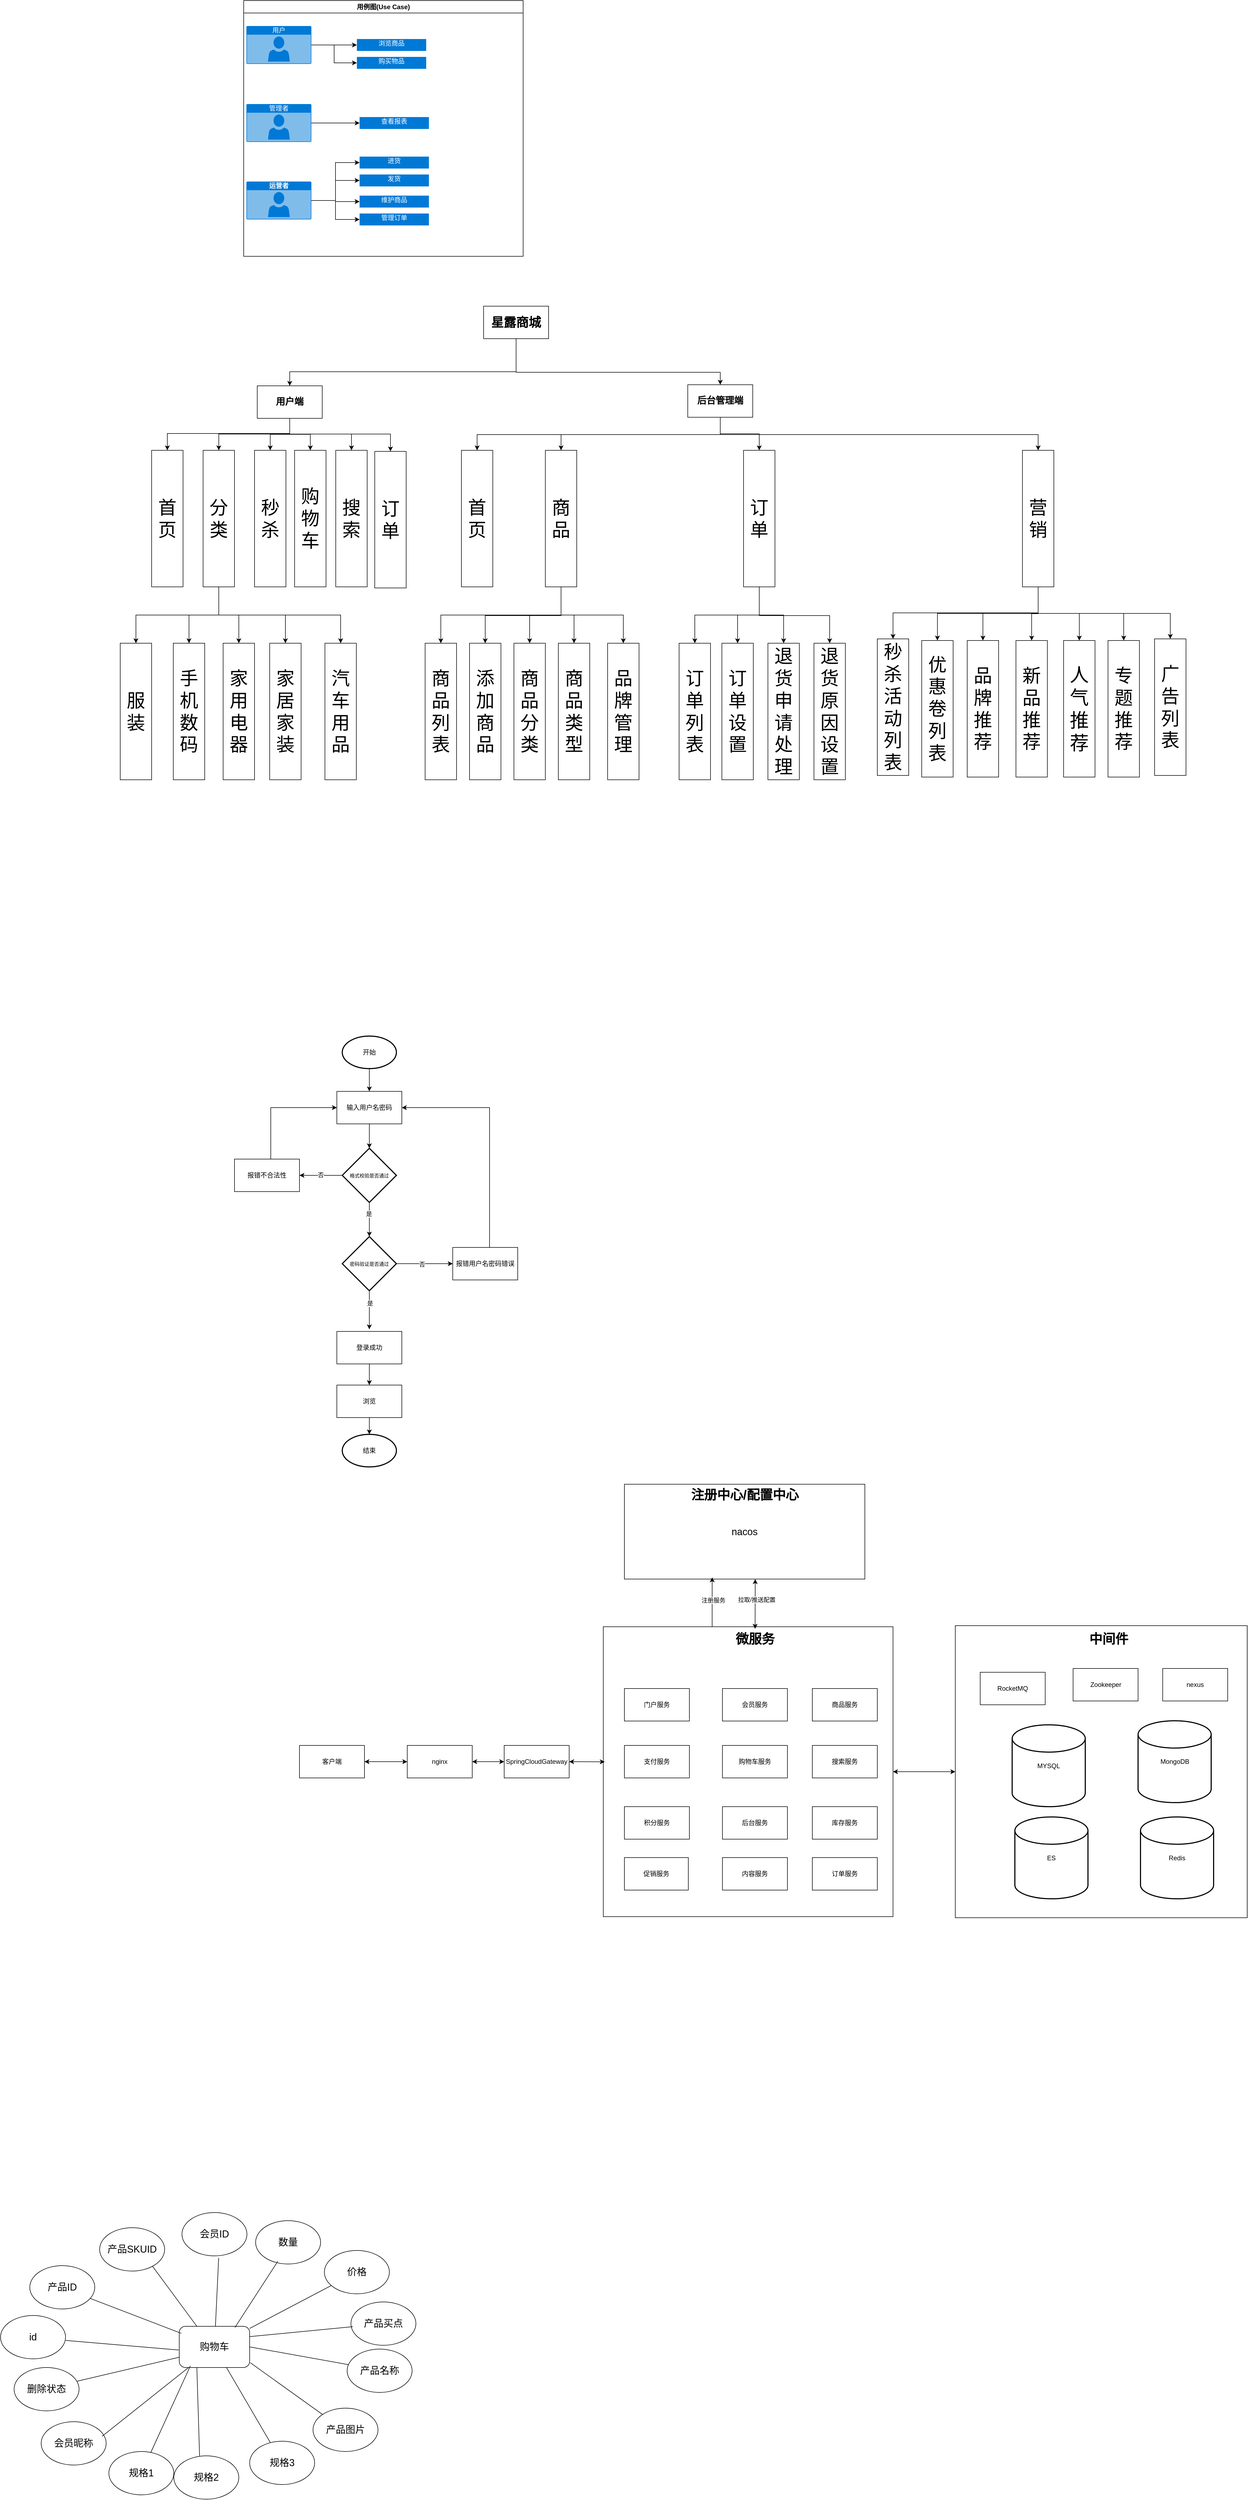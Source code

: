 <mxfile version="26.1.1">
  <diagram name="第 1 页" id="zI-GEJcVa0QLz6d-LR4Y">
    <mxGraphModel dx="1558" dy="939" grid="0" gridSize="10" guides="1" tooltips="1" connect="1" arrows="1" fold="1" page="0" pageScale="1" pageWidth="827" pageHeight="1169" math="0" shadow="0">
      <root>
        <mxCell id="0" />
        <mxCell id="1" parent="0" />
        <mxCell id="sWnjlbS8qjmlmMA9JyFx-139" value="" style="whiteSpace=wrap;html=1;aspect=fixed;" vertex="1" parent="1">
          <mxGeometry x="1976" y="3242" width="539" height="539" as="geometry" />
        </mxCell>
        <mxCell id="sWnjlbS8qjmlmMA9JyFx-122" value="&lt;div style=&quot;line-height: 100%;&quot;&gt;&lt;br&gt;&lt;/div&gt;" style="whiteSpace=wrap;html=1;aspect=fixed;align=left;" vertex="1" parent="1">
          <mxGeometry x="1326" y="3244" width="535" height="535" as="geometry" />
        </mxCell>
        <mxCell id="y7e35RRzxYH9MTJGS3jM-2" value="用例图(Use Case)" style="swimlane;whiteSpace=wrap;html=1;" parent="1" vertex="1">
          <mxGeometry x="662" y="243" width="516" height="472" as="geometry" />
        </mxCell>
        <mxCell id="y7e35RRzxYH9MTJGS3jM-10" value="" style="edgeStyle=orthogonalEdgeStyle;rounded=0;orthogonalLoop=1;jettySize=auto;html=1;" parent="y7e35RRzxYH9MTJGS3jM-2" source="y7e35RRzxYH9MTJGS3jM-6" target="y7e35RRzxYH9MTJGS3jM-9" edge="1">
          <mxGeometry relative="1" as="geometry" />
        </mxCell>
        <mxCell id="y7e35RRzxYH9MTJGS3jM-14" style="edgeStyle=orthogonalEdgeStyle;rounded=0;orthogonalLoop=1;jettySize=auto;html=1;entryX=0;entryY=0.5;entryDx=0;entryDy=0;" parent="y7e35RRzxYH9MTJGS3jM-2" source="y7e35RRzxYH9MTJGS3jM-6" target="y7e35RRzxYH9MTJGS3jM-13" edge="1">
          <mxGeometry relative="1" as="geometry" />
        </mxCell>
        <mxCell id="y7e35RRzxYH9MTJGS3jM-6" value="用户" style="html=1;whiteSpace=wrap;strokeColor=none;fillColor=#0079D6;labelPosition=center;verticalLabelPosition=middle;verticalAlign=top;align=center;fontSize=12;outlineConnect=0;spacingTop=-6;fontColor=#FFFFFF;sketch=0;shape=mxgraph.sitemap.user;" parent="y7e35RRzxYH9MTJGS3jM-2" vertex="1">
          <mxGeometry x="5" y="47" width="120" height="70" as="geometry" />
        </mxCell>
        <mxCell id="y7e35RRzxYH9MTJGS3jM-16" style="edgeStyle=orthogonalEdgeStyle;rounded=0;orthogonalLoop=1;jettySize=auto;html=1;entryX=0;entryY=0.5;entryDx=0;entryDy=0;" parent="y7e35RRzxYH9MTJGS3jM-2" source="y7e35RRzxYH9MTJGS3jM-7" target="y7e35RRzxYH9MTJGS3jM-15" edge="1">
          <mxGeometry relative="1" as="geometry" />
        </mxCell>
        <mxCell id="y7e35RRzxYH9MTJGS3jM-7" value="管理者" style="html=1;whiteSpace=wrap;strokeColor=none;fillColor=#0079D6;labelPosition=center;verticalLabelPosition=middle;verticalAlign=top;align=center;fontSize=12;outlineConnect=0;spacingTop=-6;fontColor=#FFFFFF;sketch=0;shape=mxgraph.sitemap.user;" parent="y7e35RRzxYH9MTJGS3jM-2" vertex="1">
          <mxGeometry x="5" y="191" width="120" height="70" as="geometry" />
        </mxCell>
        <mxCell id="y7e35RRzxYH9MTJGS3jM-21" style="edgeStyle=orthogonalEdgeStyle;rounded=0;orthogonalLoop=1;jettySize=auto;html=1;entryX=0;entryY=0.5;entryDx=0;entryDy=0;" parent="y7e35RRzxYH9MTJGS3jM-2" source="y7e35RRzxYH9MTJGS3jM-8" target="y7e35RRzxYH9MTJGS3jM-17" edge="1">
          <mxGeometry relative="1" as="geometry" />
        </mxCell>
        <mxCell id="y7e35RRzxYH9MTJGS3jM-22" style="edgeStyle=orthogonalEdgeStyle;rounded=0;orthogonalLoop=1;jettySize=auto;html=1;" parent="y7e35RRzxYH9MTJGS3jM-2" source="y7e35RRzxYH9MTJGS3jM-8" target="y7e35RRzxYH9MTJGS3jM-18" edge="1">
          <mxGeometry relative="1" as="geometry" />
        </mxCell>
        <mxCell id="y7e35RRzxYH9MTJGS3jM-23" style="edgeStyle=orthogonalEdgeStyle;rounded=0;orthogonalLoop=1;jettySize=auto;html=1;entryX=0;entryY=0.5;entryDx=0;entryDy=0;" parent="y7e35RRzxYH9MTJGS3jM-2" source="y7e35RRzxYH9MTJGS3jM-8" target="y7e35RRzxYH9MTJGS3jM-19" edge="1">
          <mxGeometry relative="1" as="geometry" />
        </mxCell>
        <mxCell id="y7e35RRzxYH9MTJGS3jM-24" style="edgeStyle=orthogonalEdgeStyle;rounded=0;orthogonalLoop=1;jettySize=auto;html=1;entryX=0;entryY=0.5;entryDx=0;entryDy=0;" parent="y7e35RRzxYH9MTJGS3jM-2" source="y7e35RRzxYH9MTJGS3jM-8" target="y7e35RRzxYH9MTJGS3jM-20" edge="1">
          <mxGeometry relative="1" as="geometry" />
        </mxCell>
        <mxCell id="y7e35RRzxYH9MTJGS3jM-8" value="运营者" style="html=1;whiteSpace=wrap;strokeColor=none;fillColor=#0079D6;labelPosition=center;verticalLabelPosition=middle;verticalAlign=top;align=center;fontSize=12;outlineConnect=0;spacingTop=-6;fontColor=#FFFFFF;sketch=0;shape=mxgraph.sitemap.user;fontStyle=1" parent="y7e35RRzxYH9MTJGS3jM-2" vertex="1">
          <mxGeometry x="5" y="334" width="120" height="70" as="geometry" />
        </mxCell>
        <mxCell id="y7e35RRzxYH9MTJGS3jM-9" value="浏览商品" style="whiteSpace=wrap;html=1;verticalAlign=top;fillColor=#0079D6;strokeColor=none;fontColor=#FFFFFF;spacingTop=-6;sketch=0;" parent="y7e35RRzxYH9MTJGS3jM-2" vertex="1">
          <mxGeometry x="209" y="71" width="128" height="22" as="geometry" />
        </mxCell>
        <mxCell id="y7e35RRzxYH9MTJGS3jM-13" value="购买物品" style="whiteSpace=wrap;html=1;verticalAlign=top;fillColor=#0079D6;strokeColor=none;fontColor=#FFFFFF;spacingTop=-6;sketch=0;" parent="y7e35RRzxYH9MTJGS3jM-2" vertex="1">
          <mxGeometry x="209" y="104" width="128" height="22" as="geometry" />
        </mxCell>
        <mxCell id="y7e35RRzxYH9MTJGS3jM-15" value="查看报表" style="whiteSpace=wrap;html=1;verticalAlign=top;fillColor=#0079D6;strokeColor=none;fontColor=#FFFFFF;spacingTop=-6;sketch=0;" parent="y7e35RRzxYH9MTJGS3jM-2" vertex="1">
          <mxGeometry x="214" y="215" width="128" height="22" as="geometry" />
        </mxCell>
        <mxCell id="y7e35RRzxYH9MTJGS3jM-17" value="进货" style="whiteSpace=wrap;html=1;verticalAlign=top;fillColor=#0079D6;strokeColor=none;fontColor=#FFFFFF;spacingTop=-6;sketch=0;" parent="y7e35RRzxYH9MTJGS3jM-2" vertex="1">
          <mxGeometry x="214" y="288" width="128" height="22" as="geometry" />
        </mxCell>
        <mxCell id="y7e35RRzxYH9MTJGS3jM-18" value="发货" style="whiteSpace=wrap;html=1;verticalAlign=top;fillColor=#0079D6;strokeColor=none;fontColor=#FFFFFF;spacingTop=-6;sketch=0;" parent="y7e35RRzxYH9MTJGS3jM-2" vertex="1">
          <mxGeometry x="214" y="321" width="128" height="22" as="geometry" />
        </mxCell>
        <mxCell id="y7e35RRzxYH9MTJGS3jM-19" value="维护商品" style="whiteSpace=wrap;html=1;verticalAlign=top;fillColor=#0079D6;strokeColor=none;fontColor=#FFFFFF;spacingTop=-6;sketch=0;" parent="y7e35RRzxYH9MTJGS3jM-2" vertex="1">
          <mxGeometry x="214" y="360" width="128" height="22" as="geometry" />
        </mxCell>
        <mxCell id="y7e35RRzxYH9MTJGS3jM-20" value="管理订单" style="whiteSpace=wrap;html=1;verticalAlign=top;fillColor=#0079D6;strokeColor=none;fontColor=#FFFFFF;spacingTop=-6;sketch=0;" parent="y7e35RRzxYH9MTJGS3jM-2" vertex="1">
          <mxGeometry x="214" y="393" width="128" height="22" as="geometry" />
        </mxCell>
        <mxCell id="sWnjlbS8qjmlmMA9JyFx-113" style="edgeStyle=orthogonalEdgeStyle;rounded=0;orthogonalLoop=1;jettySize=auto;html=1;" edge="1" parent="1" source="sWnjlbS8qjmlmMA9JyFx-1" target="sWnjlbS8qjmlmMA9JyFx-2">
          <mxGeometry relative="1" as="geometry">
            <Array as="points">
              <mxPoint x="1165" y="928" />
              <mxPoint x="747" y="928" />
            </Array>
          </mxGeometry>
        </mxCell>
        <mxCell id="sWnjlbS8qjmlmMA9JyFx-114" style="edgeStyle=orthogonalEdgeStyle;rounded=0;orthogonalLoop=1;jettySize=auto;html=1;" edge="1" parent="1" source="sWnjlbS8qjmlmMA9JyFx-1" target="sWnjlbS8qjmlmMA9JyFx-3">
          <mxGeometry relative="1" as="geometry">
            <Array as="points">
              <mxPoint x="1165" y="929" />
              <mxPoint x="1542" y="929" />
            </Array>
          </mxGeometry>
        </mxCell>
        <mxCell id="sWnjlbS8qjmlmMA9JyFx-1" value="&lt;font style=&quot;font-size: 23px;&quot;&gt;&lt;b&gt;星露商城&lt;/b&gt;&lt;/font&gt;" style="rounded=0;whiteSpace=wrap;html=1;" vertex="1" parent="1">
          <mxGeometry x="1105" y="807" width="120" height="60" as="geometry" />
        </mxCell>
        <mxCell id="sWnjlbS8qjmlmMA9JyFx-73" style="edgeStyle=orthogonalEdgeStyle;rounded=0;orthogonalLoop=1;jettySize=auto;html=1;" edge="1" parent="1" source="sWnjlbS8qjmlmMA9JyFx-3" target="sWnjlbS8qjmlmMA9JyFx-32">
          <mxGeometry relative="1" as="geometry">
            <Array as="points">
              <mxPoint x="1542" y="1044" />
              <mxPoint x="1248" y="1044" />
            </Array>
          </mxGeometry>
        </mxCell>
        <mxCell id="sWnjlbS8qjmlmMA9JyFx-74" style="edgeStyle=orthogonalEdgeStyle;rounded=0;orthogonalLoop=1;jettySize=auto;html=1;" edge="1" parent="1" source="sWnjlbS8qjmlmMA9JyFx-3" target="sWnjlbS8qjmlmMA9JyFx-33">
          <mxGeometry relative="1" as="geometry" />
        </mxCell>
        <mxCell id="sWnjlbS8qjmlmMA9JyFx-75" style="edgeStyle=orthogonalEdgeStyle;rounded=0;orthogonalLoop=1;jettySize=auto;html=1;entryX=0.5;entryY=0;entryDx=0;entryDy=0;" edge="1" parent="1" source="sWnjlbS8qjmlmMA9JyFx-3" target="sWnjlbS8qjmlmMA9JyFx-34">
          <mxGeometry relative="1" as="geometry">
            <Array as="points">
              <mxPoint x="1542" y="1044" />
              <mxPoint x="2129" y="1044" />
            </Array>
          </mxGeometry>
        </mxCell>
        <mxCell id="sWnjlbS8qjmlmMA9JyFx-76" style="edgeStyle=orthogonalEdgeStyle;rounded=0;orthogonalLoop=1;jettySize=auto;html=1;" edge="1" parent="1" source="sWnjlbS8qjmlmMA9JyFx-3" target="sWnjlbS8qjmlmMA9JyFx-31">
          <mxGeometry relative="1" as="geometry">
            <Array as="points">
              <mxPoint x="1542" y="1044" />
              <mxPoint x="1093" y="1044" />
            </Array>
          </mxGeometry>
        </mxCell>
        <mxCell id="sWnjlbS8qjmlmMA9JyFx-3" value="&lt;font style=&quot;font-size: 17px;&quot;&gt;&lt;b&gt;后台管理端&lt;/b&gt;&lt;/font&gt;" style="rounded=0;whiteSpace=wrap;html=1;fontSize=14;" vertex="1" parent="1">
          <mxGeometry x="1482" y="952" width="120" height="60" as="geometry" />
        </mxCell>
        <mxCell id="sWnjlbS8qjmlmMA9JyFx-31" value="&lt;font style=&quot;font-size: 34px;&quot;&gt;首页&lt;/font&gt;" style="rounded=0;whiteSpace=wrap;html=1;" vertex="1" parent="1">
          <mxGeometry x="1064" y="1073" width="58" height="252" as="geometry" />
        </mxCell>
        <mxCell id="sWnjlbS8qjmlmMA9JyFx-68" style="edgeStyle=orthogonalEdgeStyle;rounded=0;orthogonalLoop=1;jettySize=auto;html=1;entryX=0.5;entryY=0;entryDx=0;entryDy=0;" edge="1" parent="1" source="sWnjlbS8qjmlmMA9JyFx-32" target="sWnjlbS8qjmlmMA9JyFx-36">
          <mxGeometry relative="1" as="geometry">
            <Array as="points">
              <mxPoint x="1248" y="1377" />
              <mxPoint x="1026" y="1377" />
            </Array>
          </mxGeometry>
        </mxCell>
        <mxCell id="sWnjlbS8qjmlmMA9JyFx-69" style="edgeStyle=orthogonalEdgeStyle;rounded=0;orthogonalLoop=1;jettySize=auto;html=1;" edge="1" parent="1" source="sWnjlbS8qjmlmMA9JyFx-32" target="sWnjlbS8qjmlmMA9JyFx-38">
          <mxGeometry relative="1" as="geometry" />
        </mxCell>
        <mxCell id="sWnjlbS8qjmlmMA9JyFx-70" style="edgeStyle=orthogonalEdgeStyle;rounded=0;orthogonalLoop=1;jettySize=auto;html=1;" edge="1" parent="1" source="sWnjlbS8qjmlmMA9JyFx-32" target="sWnjlbS8qjmlmMA9JyFx-37">
          <mxGeometry relative="1" as="geometry" />
        </mxCell>
        <mxCell id="sWnjlbS8qjmlmMA9JyFx-71" style="edgeStyle=orthogonalEdgeStyle;rounded=0;orthogonalLoop=1;jettySize=auto;html=1;entryX=0.5;entryY=0;entryDx=0;entryDy=0;" edge="1" parent="1" source="sWnjlbS8qjmlmMA9JyFx-32" target="sWnjlbS8qjmlmMA9JyFx-39">
          <mxGeometry relative="1" as="geometry">
            <Array as="points">
              <mxPoint x="1248" y="1377" />
              <mxPoint x="1363" y="1377" />
            </Array>
          </mxGeometry>
        </mxCell>
        <mxCell id="sWnjlbS8qjmlmMA9JyFx-72" style="edgeStyle=orthogonalEdgeStyle;rounded=0;orthogonalLoop=1;jettySize=auto;html=1;" edge="1" parent="1" source="sWnjlbS8qjmlmMA9JyFx-32" target="sWnjlbS8qjmlmMA9JyFx-35">
          <mxGeometry relative="1" as="geometry">
            <Array as="points">
              <mxPoint x="1248" y="1378" />
              <mxPoint x="1108" y="1378" />
            </Array>
          </mxGeometry>
        </mxCell>
        <mxCell id="sWnjlbS8qjmlmMA9JyFx-32" value="&lt;font style=&quot;font-size: 34px;&quot;&gt;商品&lt;/font&gt;" style="rounded=0;whiteSpace=wrap;html=1;" vertex="1" parent="1">
          <mxGeometry x="1219" y="1073" width="58" height="252" as="geometry" />
        </mxCell>
        <mxCell id="sWnjlbS8qjmlmMA9JyFx-64" style="edgeStyle=orthogonalEdgeStyle;rounded=0;orthogonalLoop=1;jettySize=auto;html=1;entryX=0.5;entryY=0;entryDx=0;entryDy=0;" edge="1" parent="1" source="sWnjlbS8qjmlmMA9JyFx-33" target="sWnjlbS8qjmlmMA9JyFx-42">
          <mxGeometry relative="1" as="geometry" />
        </mxCell>
        <mxCell id="sWnjlbS8qjmlmMA9JyFx-65" style="edgeStyle=orthogonalEdgeStyle;rounded=0;orthogonalLoop=1;jettySize=auto;html=1;entryX=0.5;entryY=0;entryDx=0;entryDy=0;" edge="1" parent="1" source="sWnjlbS8qjmlmMA9JyFx-33" target="sWnjlbS8qjmlmMA9JyFx-43">
          <mxGeometry relative="1" as="geometry" />
        </mxCell>
        <mxCell id="sWnjlbS8qjmlmMA9JyFx-66" style="edgeStyle=orthogonalEdgeStyle;rounded=0;orthogonalLoop=1;jettySize=auto;html=1;" edge="1" parent="1" source="sWnjlbS8qjmlmMA9JyFx-33" target="sWnjlbS8qjmlmMA9JyFx-41">
          <mxGeometry relative="1" as="geometry">
            <Array as="points">
              <mxPoint x="1614" y="1377" />
              <mxPoint x="1495" y="1377" />
            </Array>
          </mxGeometry>
        </mxCell>
        <mxCell id="sWnjlbS8qjmlmMA9JyFx-67" style="edgeStyle=orthogonalEdgeStyle;rounded=0;orthogonalLoop=1;jettySize=auto;html=1;" edge="1" parent="1" source="sWnjlbS8qjmlmMA9JyFx-33" target="sWnjlbS8qjmlmMA9JyFx-40">
          <mxGeometry relative="1" as="geometry">
            <Array as="points">
              <mxPoint x="1614" y="1378" />
              <mxPoint x="1744" y="1378" />
            </Array>
          </mxGeometry>
        </mxCell>
        <mxCell id="sWnjlbS8qjmlmMA9JyFx-33" value="&lt;font style=&quot;font-size: 34px;&quot;&gt;订单&lt;/font&gt;" style="rounded=0;whiteSpace=wrap;html=1;" vertex="1" parent="1">
          <mxGeometry x="1585" y="1073" width="58" height="252" as="geometry" />
        </mxCell>
        <mxCell id="sWnjlbS8qjmlmMA9JyFx-57" style="edgeStyle=orthogonalEdgeStyle;rounded=0;orthogonalLoop=1;jettySize=auto;html=1;" edge="1" parent="1" source="sWnjlbS8qjmlmMA9JyFx-34" target="sWnjlbS8qjmlmMA9JyFx-44">
          <mxGeometry relative="1" as="geometry">
            <Array as="points">
              <mxPoint x="2129" y="1373" />
              <mxPoint x="1861" y="1373" />
            </Array>
          </mxGeometry>
        </mxCell>
        <mxCell id="sWnjlbS8qjmlmMA9JyFx-58" style="edgeStyle=orthogonalEdgeStyle;rounded=0;orthogonalLoop=1;jettySize=auto;html=1;entryX=0.5;entryY=0;entryDx=0;entryDy=0;" edge="1" parent="1" source="sWnjlbS8qjmlmMA9JyFx-34" target="sWnjlbS8qjmlmMA9JyFx-45">
          <mxGeometry relative="1" as="geometry">
            <Array as="points">
              <mxPoint x="2129" y="1374" />
              <mxPoint x="1943" y="1374" />
            </Array>
          </mxGeometry>
        </mxCell>
        <mxCell id="sWnjlbS8qjmlmMA9JyFx-59" style="edgeStyle=orthogonalEdgeStyle;rounded=0;orthogonalLoop=1;jettySize=auto;html=1;" edge="1" parent="1" source="sWnjlbS8qjmlmMA9JyFx-34" target="sWnjlbS8qjmlmMA9JyFx-46">
          <mxGeometry relative="1" as="geometry">
            <Array as="points">
              <mxPoint x="2129" y="1374" />
              <mxPoint x="2027" y="1374" />
            </Array>
          </mxGeometry>
        </mxCell>
        <mxCell id="sWnjlbS8qjmlmMA9JyFx-60" style="edgeStyle=orthogonalEdgeStyle;rounded=0;orthogonalLoop=1;jettySize=auto;html=1;" edge="1" parent="1" source="sWnjlbS8qjmlmMA9JyFx-34" target="sWnjlbS8qjmlmMA9JyFx-47">
          <mxGeometry relative="1" as="geometry" />
        </mxCell>
        <mxCell id="sWnjlbS8qjmlmMA9JyFx-61" style="edgeStyle=orthogonalEdgeStyle;rounded=0;orthogonalLoop=1;jettySize=auto;html=1;" edge="1" parent="1" source="sWnjlbS8qjmlmMA9JyFx-34" target="sWnjlbS8qjmlmMA9JyFx-48">
          <mxGeometry relative="1" as="geometry">
            <Array as="points">
              <mxPoint x="2129" y="1374" />
              <mxPoint x="2205" y="1374" />
            </Array>
          </mxGeometry>
        </mxCell>
        <mxCell id="sWnjlbS8qjmlmMA9JyFx-62" style="edgeStyle=orthogonalEdgeStyle;rounded=0;orthogonalLoop=1;jettySize=auto;html=1;" edge="1" parent="1" source="sWnjlbS8qjmlmMA9JyFx-34" target="sWnjlbS8qjmlmMA9JyFx-49">
          <mxGeometry relative="1" as="geometry">
            <Array as="points">
              <mxPoint x="2129" y="1374" />
              <mxPoint x="2287" y="1374" />
            </Array>
          </mxGeometry>
        </mxCell>
        <mxCell id="sWnjlbS8qjmlmMA9JyFx-63" style="edgeStyle=orthogonalEdgeStyle;rounded=0;orthogonalLoop=1;jettySize=auto;html=1;" edge="1" parent="1" source="sWnjlbS8qjmlmMA9JyFx-34" target="sWnjlbS8qjmlmMA9JyFx-50">
          <mxGeometry relative="1" as="geometry">
            <Array as="points">
              <mxPoint x="2129" y="1374" />
              <mxPoint x="2373" y="1374" />
            </Array>
          </mxGeometry>
        </mxCell>
        <mxCell id="sWnjlbS8qjmlmMA9JyFx-34" value="&lt;font style=&quot;font-size: 34px;&quot;&gt;营销&lt;/font&gt;" style="rounded=0;whiteSpace=wrap;html=1;fontSize=13;" vertex="1" parent="1">
          <mxGeometry x="2100" y="1073" width="58" height="252" as="geometry" />
        </mxCell>
        <mxCell id="sWnjlbS8qjmlmMA9JyFx-51" value="" style="group" vertex="1" connectable="0" parent="1">
          <mxGeometry x="434" y="954" width="528" height="727" as="geometry" />
        </mxCell>
        <mxCell id="sWnjlbS8qjmlmMA9JyFx-23" style="edgeStyle=orthogonalEdgeStyle;rounded=0;orthogonalLoop=1;jettySize=auto;html=1;" edge="1" parent="sWnjlbS8qjmlmMA9JyFx-51" source="sWnjlbS8qjmlmMA9JyFx-2" target="sWnjlbS8qjmlmMA9JyFx-5">
          <mxGeometry relative="1" as="geometry">
            <Array as="points">
              <mxPoint x="313" y="88" />
              <mxPoint x="87" y="88" />
            </Array>
          </mxGeometry>
        </mxCell>
        <mxCell id="sWnjlbS8qjmlmMA9JyFx-24" style="edgeStyle=orthogonalEdgeStyle;rounded=0;orthogonalLoop=1;jettySize=auto;html=1;entryX=0.5;entryY=0;entryDx=0;entryDy=0;" edge="1" parent="sWnjlbS8qjmlmMA9JyFx-51" source="sWnjlbS8qjmlmMA9JyFx-2" target="sWnjlbS8qjmlmMA9JyFx-14">
          <mxGeometry relative="1" as="geometry" />
        </mxCell>
        <mxCell id="sWnjlbS8qjmlmMA9JyFx-25" style="edgeStyle=orthogonalEdgeStyle;rounded=0;orthogonalLoop=1;jettySize=auto;html=1;" edge="1" parent="sWnjlbS8qjmlmMA9JyFx-51" source="sWnjlbS8qjmlmMA9JyFx-2" target="sWnjlbS8qjmlmMA9JyFx-7">
          <mxGeometry relative="1" as="geometry" />
        </mxCell>
        <mxCell id="sWnjlbS8qjmlmMA9JyFx-26" style="edgeStyle=orthogonalEdgeStyle;rounded=0;orthogonalLoop=1;jettySize=auto;html=1;" edge="1" parent="sWnjlbS8qjmlmMA9JyFx-51" source="sWnjlbS8qjmlmMA9JyFx-2" target="sWnjlbS8qjmlmMA9JyFx-8">
          <mxGeometry relative="1" as="geometry">
            <Array as="points">
              <mxPoint x="313" y="89" />
              <mxPoint x="427" y="89" />
            </Array>
          </mxGeometry>
        </mxCell>
        <mxCell id="sWnjlbS8qjmlmMA9JyFx-27" style="edgeStyle=orthogonalEdgeStyle;rounded=0;orthogonalLoop=1;jettySize=auto;html=1;" edge="1" parent="sWnjlbS8qjmlmMA9JyFx-51" source="sWnjlbS8qjmlmMA9JyFx-2" target="sWnjlbS8qjmlmMA9JyFx-6">
          <mxGeometry relative="1" as="geometry">
            <Array as="points">
              <mxPoint x="313" y="89" />
              <mxPoint x="182" y="89" />
            </Array>
          </mxGeometry>
        </mxCell>
        <mxCell id="sWnjlbS8qjmlmMA9JyFx-28" style="edgeStyle=orthogonalEdgeStyle;rounded=0;orthogonalLoop=1;jettySize=auto;html=1;entryX=0.5;entryY=0;entryDx=0;entryDy=0;" edge="1" parent="sWnjlbS8qjmlmMA9JyFx-51" source="sWnjlbS8qjmlmMA9JyFx-2" target="sWnjlbS8qjmlmMA9JyFx-9">
          <mxGeometry relative="1" as="geometry">
            <Array as="points">
              <mxPoint x="313" y="89" />
              <mxPoint x="499" y="89" />
            </Array>
          </mxGeometry>
        </mxCell>
        <mxCell id="sWnjlbS8qjmlmMA9JyFx-2" value="&lt;font style=&quot;font-size: 17px;&quot;&gt;&lt;b&gt;用户端&lt;/b&gt;&lt;/font&gt;" style="rounded=0;whiteSpace=wrap;html=1;" vertex="1" parent="sWnjlbS8qjmlmMA9JyFx-51">
          <mxGeometry x="253" width="120" height="60" as="geometry" />
        </mxCell>
        <mxCell id="sWnjlbS8qjmlmMA9JyFx-5" value="&lt;font style=&quot;font-size: 34px;&quot;&gt;首页&lt;/font&gt;" style="rounded=0;whiteSpace=wrap;html=1;" vertex="1" parent="sWnjlbS8qjmlmMA9JyFx-51">
          <mxGeometry x="58" y="119" width="58" height="252" as="geometry" />
        </mxCell>
        <mxCell id="sWnjlbS8qjmlmMA9JyFx-16" value="" style="edgeStyle=orthogonalEdgeStyle;rounded=0;orthogonalLoop=1;jettySize=auto;html=1;" edge="1" parent="sWnjlbS8qjmlmMA9JyFx-51" source="sWnjlbS8qjmlmMA9JyFx-6" target="sWnjlbS8qjmlmMA9JyFx-12">
          <mxGeometry relative="1" as="geometry" />
        </mxCell>
        <mxCell id="sWnjlbS8qjmlmMA9JyFx-17" style="edgeStyle=orthogonalEdgeStyle;rounded=0;orthogonalLoop=1;jettySize=auto;html=1;" edge="1" parent="sWnjlbS8qjmlmMA9JyFx-51" source="sWnjlbS8qjmlmMA9JyFx-6" target="sWnjlbS8qjmlmMA9JyFx-11">
          <mxGeometry relative="1" as="geometry" />
        </mxCell>
        <mxCell id="sWnjlbS8qjmlmMA9JyFx-20" style="edgeStyle=orthogonalEdgeStyle;rounded=0;orthogonalLoop=1;jettySize=auto;html=1;" edge="1" parent="sWnjlbS8qjmlmMA9JyFx-51" source="sWnjlbS8qjmlmMA9JyFx-6" target="sWnjlbS8qjmlmMA9JyFx-13">
          <mxGeometry relative="1" as="geometry">
            <Array as="points">
              <mxPoint x="182" y="423" />
              <mxPoint x="305" y="423" />
            </Array>
          </mxGeometry>
        </mxCell>
        <mxCell id="sWnjlbS8qjmlmMA9JyFx-21" style="edgeStyle=orthogonalEdgeStyle;rounded=0;orthogonalLoop=1;jettySize=auto;html=1;" edge="1" parent="sWnjlbS8qjmlmMA9JyFx-51" source="sWnjlbS8qjmlmMA9JyFx-6" target="sWnjlbS8qjmlmMA9JyFx-15">
          <mxGeometry relative="1" as="geometry">
            <Array as="points">
              <mxPoint x="182" y="423" />
              <mxPoint x="407" y="423" />
            </Array>
          </mxGeometry>
        </mxCell>
        <mxCell id="sWnjlbS8qjmlmMA9JyFx-22" style="edgeStyle=orthogonalEdgeStyle;rounded=0;orthogonalLoop=1;jettySize=auto;html=1;entryX=0.5;entryY=0;entryDx=0;entryDy=0;" edge="1" parent="sWnjlbS8qjmlmMA9JyFx-51" source="sWnjlbS8qjmlmMA9JyFx-6" target="sWnjlbS8qjmlmMA9JyFx-10">
          <mxGeometry relative="1" as="geometry">
            <Array as="points">
              <mxPoint x="182" y="423" />
              <mxPoint x="29" y="423" />
            </Array>
          </mxGeometry>
        </mxCell>
        <mxCell id="sWnjlbS8qjmlmMA9JyFx-6" value="&lt;span style=&quot;font-size: 34px;&quot;&gt;分类&lt;/span&gt;" style="rounded=0;whiteSpace=wrap;html=1;" vertex="1" parent="sWnjlbS8qjmlmMA9JyFx-51">
          <mxGeometry x="153" y="119" width="58" height="252" as="geometry" />
        </mxCell>
        <mxCell id="sWnjlbS8qjmlmMA9JyFx-7" value="&lt;font style=&quot;font-size: 34px;&quot;&gt;购物车&lt;/font&gt;" style="rounded=0;whiteSpace=wrap;html=1;" vertex="1" parent="sWnjlbS8qjmlmMA9JyFx-51">
          <mxGeometry x="322" y="119" width="58" height="252" as="geometry" />
        </mxCell>
        <mxCell id="sWnjlbS8qjmlmMA9JyFx-8" value="&lt;font style=&quot;font-size: 34px;&quot;&gt;搜索&lt;/font&gt;" style="rounded=0;whiteSpace=wrap;html=1;" vertex="1" parent="sWnjlbS8qjmlmMA9JyFx-51">
          <mxGeometry x="398" y="119" width="58" height="252" as="geometry" />
        </mxCell>
        <mxCell id="sWnjlbS8qjmlmMA9JyFx-9" value="&lt;font style=&quot;font-size: 34px;&quot;&gt;订单&lt;/font&gt;" style="rounded=0;whiteSpace=wrap;html=1;" vertex="1" parent="sWnjlbS8qjmlmMA9JyFx-51">
          <mxGeometry x="470" y="121" width="58" height="252" as="geometry" />
        </mxCell>
        <mxCell id="sWnjlbS8qjmlmMA9JyFx-10" value="&lt;font style=&quot;font-size: 34px;&quot;&gt;服装&lt;/font&gt;" style="rounded=0;whiteSpace=wrap;html=1;" vertex="1" parent="sWnjlbS8qjmlmMA9JyFx-51">
          <mxGeometry y="475" width="58" height="252" as="geometry" />
        </mxCell>
        <mxCell id="sWnjlbS8qjmlmMA9JyFx-11" value="&lt;font style=&quot;font-size: 34px;&quot;&gt;家用电器&lt;/font&gt;" style="rounded=0;whiteSpace=wrap;html=1;" vertex="1" parent="sWnjlbS8qjmlmMA9JyFx-51">
          <mxGeometry x="190" y="475" width="58" height="252" as="geometry" />
        </mxCell>
        <mxCell id="sWnjlbS8qjmlmMA9JyFx-12" value="&lt;font style=&quot;font-size: 34px;&quot;&gt;手机数码&lt;/font&gt;" style="rounded=0;whiteSpace=wrap;html=1;" vertex="1" parent="sWnjlbS8qjmlmMA9JyFx-51">
          <mxGeometry x="98" y="475" width="58" height="252" as="geometry" />
        </mxCell>
        <mxCell id="sWnjlbS8qjmlmMA9JyFx-13" value="&lt;font style=&quot;font-size: 34px;&quot;&gt;家居家装&lt;/font&gt;" style="rounded=0;whiteSpace=wrap;html=1;" vertex="1" parent="sWnjlbS8qjmlmMA9JyFx-51">
          <mxGeometry x="276" y="475" width="58" height="252" as="geometry" />
        </mxCell>
        <mxCell id="sWnjlbS8qjmlmMA9JyFx-14" value="&lt;font style=&quot;font-size: 34px;&quot;&gt;秒杀&lt;/font&gt;" style="rounded=0;whiteSpace=wrap;html=1;" vertex="1" parent="sWnjlbS8qjmlmMA9JyFx-51">
          <mxGeometry x="248" y="119" width="58" height="252" as="geometry" />
        </mxCell>
        <mxCell id="sWnjlbS8qjmlmMA9JyFx-15" value="&lt;font style=&quot;font-size: 34px;&quot;&gt;汽车用品&lt;/font&gt;" style="rounded=0;whiteSpace=wrap;html=1;" vertex="1" parent="sWnjlbS8qjmlmMA9JyFx-51">
          <mxGeometry x="378" y="475" width="58" height="252" as="geometry" />
        </mxCell>
        <mxCell id="sWnjlbS8qjmlmMA9JyFx-54" value="" style="group" vertex="1" connectable="0" parent="1">
          <mxGeometry x="997" y="1429" width="395" height="252" as="geometry" />
        </mxCell>
        <mxCell id="sWnjlbS8qjmlmMA9JyFx-35" value="&lt;font style=&quot;font-size: 34px;&quot;&gt;添加商品&lt;/font&gt;" style="rounded=0;whiteSpace=wrap;html=1;" vertex="1" parent="sWnjlbS8qjmlmMA9JyFx-54">
          <mxGeometry x="82" width="58" height="252" as="geometry" />
        </mxCell>
        <mxCell id="sWnjlbS8qjmlmMA9JyFx-36" value="&lt;font style=&quot;font-size: 34px;&quot;&gt;商品列表&lt;/font&gt;" style="rounded=0;whiteSpace=wrap;html=1;" vertex="1" parent="sWnjlbS8qjmlmMA9JyFx-54">
          <mxGeometry width="58" height="252" as="geometry" />
        </mxCell>
        <mxCell id="sWnjlbS8qjmlmMA9JyFx-37" value="&lt;font style=&quot;font-size: 34px;&quot;&gt;商品分类&lt;/font&gt;" style="rounded=0;whiteSpace=wrap;html=1;" vertex="1" parent="sWnjlbS8qjmlmMA9JyFx-54">
          <mxGeometry x="164" width="58" height="252" as="geometry" />
        </mxCell>
        <mxCell id="sWnjlbS8qjmlmMA9JyFx-38" value="&lt;font style=&quot;font-size: 34px;&quot;&gt;商品类型&lt;/font&gt;" style="rounded=0;whiteSpace=wrap;html=1;" vertex="1" parent="sWnjlbS8qjmlmMA9JyFx-54">
          <mxGeometry x="246" width="58" height="252" as="geometry" />
        </mxCell>
        <mxCell id="sWnjlbS8qjmlmMA9JyFx-39" value="&lt;font style=&quot;font-size: 34px;&quot;&gt;品牌管理&lt;/font&gt;" style="rounded=0;whiteSpace=wrap;html=1;" vertex="1" parent="sWnjlbS8qjmlmMA9JyFx-54">
          <mxGeometry x="337" width="58" height="252" as="geometry" />
        </mxCell>
        <mxCell id="sWnjlbS8qjmlmMA9JyFx-55" value="" style="group" vertex="1" connectable="0" parent="1">
          <mxGeometry x="1461" y="1429" width="312" height="252" as="geometry" />
        </mxCell>
        <mxCell id="sWnjlbS8qjmlmMA9JyFx-40" value="&lt;font style=&quot;font-size: 34px;&quot;&gt;退货原因设置&lt;/font&gt;" style="rounded=0;whiteSpace=wrap;html=1;" vertex="1" parent="sWnjlbS8qjmlmMA9JyFx-55">
          <mxGeometry x="254" width="58" height="252" as="geometry" />
        </mxCell>
        <mxCell id="sWnjlbS8qjmlmMA9JyFx-41" value="&lt;font style=&quot;font-size: 34px;&quot;&gt;订单列表&lt;/font&gt;" style="rounded=0;whiteSpace=wrap;html=1;" vertex="1" parent="sWnjlbS8qjmlmMA9JyFx-55">
          <mxGeometry x="5" width="58" height="252" as="geometry" />
        </mxCell>
        <mxCell id="sWnjlbS8qjmlmMA9JyFx-42" value="&lt;font style=&quot;font-size: 34px;&quot;&gt;订单设置&lt;/font&gt;" style="rounded=0;whiteSpace=wrap;html=1;" vertex="1" parent="sWnjlbS8qjmlmMA9JyFx-55">
          <mxGeometry x="84" width="58" height="252" as="geometry" />
        </mxCell>
        <mxCell id="sWnjlbS8qjmlmMA9JyFx-43" value="&lt;font style=&quot;font-size: 34px;&quot;&gt;退货申请处理&lt;/font&gt;" style="rounded=0;whiteSpace=wrap;html=1;" vertex="1" parent="sWnjlbS8qjmlmMA9JyFx-55">
          <mxGeometry x="169" width="58" height="252" as="geometry" />
        </mxCell>
        <mxCell id="sWnjlbS8qjmlmMA9JyFx-56" value="" style="group;fontSize=27;fontStyle=0" vertex="1" connectable="0" parent="1">
          <mxGeometry x="1832" y="1421" width="570" height="255" as="geometry" />
        </mxCell>
        <mxCell id="sWnjlbS8qjmlmMA9JyFx-44" value="&lt;font style=&quot;font-size: 34px;&quot;&gt;秒杀活动列表&lt;/font&gt;" style="rounded=0;whiteSpace=wrap;html=1;" vertex="1" parent="sWnjlbS8qjmlmMA9JyFx-56">
          <mxGeometry width="58" height="252" as="geometry" />
        </mxCell>
        <mxCell id="sWnjlbS8qjmlmMA9JyFx-45" value="&lt;font style=&quot;font-size: 34px;&quot;&gt;优惠卷列表&lt;/font&gt;" style="rounded=0;whiteSpace=wrap;html=1;" vertex="1" parent="sWnjlbS8qjmlmMA9JyFx-56">
          <mxGeometry x="82" y="3" width="58" height="252" as="geometry" />
        </mxCell>
        <mxCell id="sWnjlbS8qjmlmMA9JyFx-46" value="&lt;font style=&quot;font-size: 34px;&quot;&gt;品牌推荐&lt;/font&gt;" style="rounded=0;whiteSpace=wrap;html=1;" vertex="1" parent="sWnjlbS8qjmlmMA9JyFx-56">
          <mxGeometry x="166" y="3" width="58" height="252" as="geometry" />
        </mxCell>
        <mxCell id="sWnjlbS8qjmlmMA9JyFx-47" value="&lt;font style=&quot;font-size: 34px;&quot;&gt;新品推荐&lt;/font&gt;" style="rounded=0;whiteSpace=wrap;html=1;" vertex="1" parent="sWnjlbS8qjmlmMA9JyFx-56">
          <mxGeometry x="256" y="3" width="58" height="252" as="geometry" />
        </mxCell>
        <mxCell id="sWnjlbS8qjmlmMA9JyFx-48" value="&lt;font style=&quot;font-size: 35px;&quot;&gt;人气推荐&lt;/font&gt;" style="rounded=0;whiteSpace=wrap;html=1;" vertex="1" parent="sWnjlbS8qjmlmMA9JyFx-56">
          <mxGeometry x="344" y="3" width="58" height="252" as="geometry" />
        </mxCell>
        <mxCell id="sWnjlbS8qjmlmMA9JyFx-49" value="&lt;font style=&quot;font-size: 34px;&quot;&gt;专题推荐&lt;/font&gt;" style="rounded=0;whiteSpace=wrap;html=1;" vertex="1" parent="sWnjlbS8qjmlmMA9JyFx-56">
          <mxGeometry x="426" y="3" width="58" height="252" as="geometry" />
        </mxCell>
        <mxCell id="sWnjlbS8qjmlmMA9JyFx-50" value="&lt;font style=&quot;font-size: 34px;&quot;&gt;广告列表&lt;/font&gt;" style="rounded=0;whiteSpace=wrap;html=1;" vertex="1" parent="sWnjlbS8qjmlmMA9JyFx-56">
          <mxGeometry x="512" width="58" height="252" as="geometry" />
        </mxCell>
        <mxCell id="sWnjlbS8qjmlmMA9JyFx-85" style="edgeStyle=orthogonalEdgeStyle;rounded=0;orthogonalLoop=1;jettySize=auto;html=1;" edge="1" parent="1" source="sWnjlbS8qjmlmMA9JyFx-78" target="sWnjlbS8qjmlmMA9JyFx-82">
          <mxGeometry relative="1" as="geometry" />
        </mxCell>
        <mxCell id="sWnjlbS8qjmlmMA9JyFx-78" value="开始" style="strokeWidth=2;html=1;shape=mxgraph.flowchart.start_1;whiteSpace=wrap;" vertex="1" parent="1">
          <mxGeometry x="844" y="2154" width="100" height="60" as="geometry" />
        </mxCell>
        <mxCell id="sWnjlbS8qjmlmMA9JyFx-86" style="edgeStyle=orthogonalEdgeStyle;rounded=0;orthogonalLoop=1;jettySize=auto;html=1;" edge="1" parent="1" source="sWnjlbS8qjmlmMA9JyFx-82" target="sWnjlbS8qjmlmMA9JyFx-83">
          <mxGeometry relative="1" as="geometry" />
        </mxCell>
        <mxCell id="sWnjlbS8qjmlmMA9JyFx-82" value="输入用户名密码" style="rounded=0;whiteSpace=wrap;html=1;" vertex="1" parent="1">
          <mxGeometry x="834" y="2256" width="120" height="60" as="geometry" />
        </mxCell>
        <mxCell id="sWnjlbS8qjmlmMA9JyFx-102" style="edgeStyle=orthogonalEdgeStyle;rounded=0;orthogonalLoop=1;jettySize=auto;html=1;" edge="1" parent="1" source="sWnjlbS8qjmlmMA9JyFx-83" target="sWnjlbS8qjmlmMA9JyFx-99">
          <mxGeometry relative="1" as="geometry" />
        </mxCell>
        <mxCell id="sWnjlbS8qjmlmMA9JyFx-105" value="否" style="edgeLabel;html=1;align=center;verticalAlign=middle;resizable=0;points=[];" vertex="1" connectable="0" parent="sWnjlbS8qjmlmMA9JyFx-102">
          <mxGeometry x="0.013" y="-1" relative="1" as="geometry">
            <mxPoint as="offset" />
          </mxGeometry>
        </mxCell>
        <mxCell id="sWnjlbS8qjmlmMA9JyFx-83" value="&lt;font style=&quot;font-size: 9px;&quot;&gt;格式校验是否通过&lt;/font&gt;" style="strokeWidth=2;html=1;shape=mxgraph.flowchart.decision;whiteSpace=wrap;" vertex="1" parent="1">
          <mxGeometry x="844" y="2361" width="100" height="100" as="geometry" />
        </mxCell>
        <mxCell id="sWnjlbS8qjmlmMA9JyFx-93" style="edgeStyle=orthogonalEdgeStyle;rounded=0;orthogonalLoop=1;jettySize=auto;html=1;" edge="1" parent="1" source="sWnjlbS8qjmlmMA9JyFx-84">
          <mxGeometry relative="1" as="geometry">
            <mxPoint x="894" y="2695.146" as="targetPoint" />
          </mxGeometry>
        </mxCell>
        <mxCell id="sWnjlbS8qjmlmMA9JyFx-108" value="是" style="edgeLabel;html=1;align=center;verticalAlign=middle;resizable=0;points=[];" vertex="1" connectable="0" parent="sWnjlbS8qjmlmMA9JyFx-93">
          <mxGeometry x="-0.378" y="1" relative="1" as="geometry">
            <mxPoint as="offset" />
          </mxGeometry>
        </mxCell>
        <mxCell id="sWnjlbS8qjmlmMA9JyFx-106" style="edgeStyle=orthogonalEdgeStyle;rounded=0;orthogonalLoop=1;jettySize=auto;html=1;entryX=0;entryY=0.5;entryDx=0;entryDy=0;" edge="1" parent="1" source="sWnjlbS8qjmlmMA9JyFx-84" target="sWnjlbS8qjmlmMA9JyFx-98">
          <mxGeometry relative="1" as="geometry" />
        </mxCell>
        <mxCell id="sWnjlbS8qjmlmMA9JyFx-107" value="否" style="edgeLabel;html=1;align=center;verticalAlign=middle;resizable=0;points=[];" vertex="1" connectable="0" parent="sWnjlbS8qjmlmMA9JyFx-106">
          <mxGeometry x="-0.097" y="-1" relative="1" as="geometry">
            <mxPoint as="offset" />
          </mxGeometry>
        </mxCell>
        <mxCell id="sWnjlbS8qjmlmMA9JyFx-84" value="&lt;font style=&quot;font-size: 9px;&quot;&gt;密码验证是否通过&lt;/font&gt;" style="strokeWidth=2;html=1;shape=mxgraph.flowchart.decision;whiteSpace=wrap;" vertex="1" parent="1">
          <mxGeometry x="844" y="2524" width="100" height="100" as="geometry" />
        </mxCell>
        <mxCell id="sWnjlbS8qjmlmMA9JyFx-91" style="edgeStyle=orthogonalEdgeStyle;rounded=0;orthogonalLoop=1;jettySize=auto;html=1;entryX=0.5;entryY=0;entryDx=0;entryDy=0;entryPerimeter=0;" edge="1" parent="1" source="sWnjlbS8qjmlmMA9JyFx-83" target="sWnjlbS8qjmlmMA9JyFx-84">
          <mxGeometry relative="1" as="geometry" />
        </mxCell>
        <mxCell id="sWnjlbS8qjmlmMA9JyFx-92" value="是" style="edgeLabel;html=1;align=center;verticalAlign=middle;resizable=0;points=[];" vertex="1" connectable="0" parent="sWnjlbS8qjmlmMA9JyFx-91">
          <mxGeometry x="-0.334" y="-1" relative="1" as="geometry">
            <mxPoint as="offset" />
          </mxGeometry>
        </mxCell>
        <mxCell id="sWnjlbS8qjmlmMA9JyFx-110" value="" style="edgeStyle=orthogonalEdgeStyle;rounded=0;orthogonalLoop=1;jettySize=auto;html=1;" edge="1" parent="1" source="sWnjlbS8qjmlmMA9JyFx-94" target="sWnjlbS8qjmlmMA9JyFx-109">
          <mxGeometry relative="1" as="geometry" />
        </mxCell>
        <mxCell id="sWnjlbS8qjmlmMA9JyFx-94" value="登录成功" style="rounded=0;whiteSpace=wrap;html=1;" vertex="1" parent="1">
          <mxGeometry x="834" y="2699" width="120" height="60" as="geometry" />
        </mxCell>
        <mxCell id="sWnjlbS8qjmlmMA9JyFx-103" style="edgeStyle=orthogonalEdgeStyle;rounded=0;orthogonalLoop=1;jettySize=auto;html=1;entryX=1;entryY=0.5;entryDx=0;entryDy=0;" edge="1" parent="1" source="sWnjlbS8qjmlmMA9JyFx-98" target="sWnjlbS8qjmlmMA9JyFx-82">
          <mxGeometry relative="1" as="geometry">
            <Array as="points">
              <mxPoint x="1116" y="2286" />
            </Array>
          </mxGeometry>
        </mxCell>
        <mxCell id="sWnjlbS8qjmlmMA9JyFx-98" value="报错用户名密码错误" style="rounded=0;whiteSpace=wrap;html=1;" vertex="1" parent="1">
          <mxGeometry x="1048" y="2544" width="120" height="60" as="geometry" />
        </mxCell>
        <mxCell id="sWnjlbS8qjmlmMA9JyFx-104" style="edgeStyle=orthogonalEdgeStyle;rounded=0;orthogonalLoop=1;jettySize=auto;html=1;entryX=0;entryY=0.5;entryDx=0;entryDy=0;" edge="1" parent="1" source="sWnjlbS8qjmlmMA9JyFx-99" target="sWnjlbS8qjmlmMA9JyFx-82">
          <mxGeometry relative="1" as="geometry">
            <Array as="points">
              <mxPoint x="712" y="2286" />
            </Array>
          </mxGeometry>
        </mxCell>
        <mxCell id="sWnjlbS8qjmlmMA9JyFx-99" value="报错不合法性" style="rounded=0;whiteSpace=wrap;html=1;" vertex="1" parent="1">
          <mxGeometry x="645" y="2381" width="120" height="60" as="geometry" />
        </mxCell>
        <mxCell id="sWnjlbS8qjmlmMA9JyFx-112" value="" style="edgeStyle=orthogonalEdgeStyle;rounded=0;orthogonalLoop=1;jettySize=auto;html=1;" edge="1" parent="1" source="sWnjlbS8qjmlmMA9JyFx-109" target="sWnjlbS8qjmlmMA9JyFx-111">
          <mxGeometry relative="1" as="geometry" />
        </mxCell>
        <mxCell id="sWnjlbS8qjmlmMA9JyFx-109" value="浏览" style="rounded=0;whiteSpace=wrap;html=1;" vertex="1" parent="1">
          <mxGeometry x="834" y="2798" width="120" height="60" as="geometry" />
        </mxCell>
        <mxCell id="sWnjlbS8qjmlmMA9JyFx-111" value="结束" style="strokeWidth=2;html=1;shape=mxgraph.flowchart.start_1;whiteSpace=wrap;" vertex="1" parent="1">
          <mxGeometry x="844" y="2889" width="100" height="60" as="geometry" />
        </mxCell>
        <mxCell id="sWnjlbS8qjmlmMA9JyFx-116" value="客户端" style="rounded=0;whiteSpace=wrap;html=1;" vertex="1" parent="1">
          <mxGeometry x="765" y="3463" width="120" height="60" as="geometry" />
        </mxCell>
        <mxCell id="sWnjlbS8qjmlmMA9JyFx-117" value="nginx" style="rounded=0;whiteSpace=wrap;html=1;" vertex="1" parent="1">
          <mxGeometry x="964" y="3463" width="120" height="60" as="geometry" />
        </mxCell>
        <mxCell id="sWnjlbS8qjmlmMA9JyFx-118" value="门户服务" style="rounded=0;whiteSpace=wrap;html=1;" vertex="1" parent="1">
          <mxGeometry x="1365" y="3358" width="120" height="60" as="geometry" />
        </mxCell>
        <mxCell id="sWnjlbS8qjmlmMA9JyFx-119" value="SpringCloudGateway" style="rounded=0;whiteSpace=wrap;html=1;" vertex="1" parent="1">
          <mxGeometry x="1143" y="3463" width="120" height="60" as="geometry" />
        </mxCell>
        <mxCell id="sWnjlbS8qjmlmMA9JyFx-120" value="支付服务" style="rounded=0;whiteSpace=wrap;html=1;" vertex="1" parent="1">
          <mxGeometry x="1365" y="3463" width="120" height="60" as="geometry" />
        </mxCell>
        <mxCell id="sWnjlbS8qjmlmMA9JyFx-123" value="微服务" style="text;strokeColor=none;fillColor=none;html=1;fontSize=24;fontStyle=1;verticalAlign=middle;align=center;" vertex="1" parent="1">
          <mxGeometry x="1556" y="3247" width="100" height="40" as="geometry" />
        </mxCell>
        <mxCell id="sWnjlbS8qjmlmMA9JyFx-125" value="积分服务" style="rounded=0;whiteSpace=wrap;html=1;" vertex="1" parent="1">
          <mxGeometry x="1365" y="3576" width="120" height="60" as="geometry" />
        </mxCell>
        <mxCell id="sWnjlbS8qjmlmMA9JyFx-126" value="会员服务" style="rounded=0;whiteSpace=wrap;html=1;" vertex="1" parent="1">
          <mxGeometry x="1546" y="3358" width="120" height="60" as="geometry" />
        </mxCell>
        <mxCell id="sWnjlbS8qjmlmMA9JyFx-127" value="购物车服务" style="rounded=0;whiteSpace=wrap;html=1;" vertex="1" parent="1">
          <mxGeometry x="1546" y="3463" width="120" height="60" as="geometry" />
        </mxCell>
        <mxCell id="sWnjlbS8qjmlmMA9JyFx-128" value="后台服务" style="rounded=0;whiteSpace=wrap;html=1;" vertex="1" parent="1">
          <mxGeometry x="1546" y="3576" width="120" height="60" as="geometry" />
        </mxCell>
        <mxCell id="sWnjlbS8qjmlmMA9JyFx-129" value="商品服务" style="rounded=0;whiteSpace=wrap;html=1;" vertex="1" parent="1">
          <mxGeometry x="1712" y="3358" width="120" height="60" as="geometry" />
        </mxCell>
        <mxCell id="sWnjlbS8qjmlmMA9JyFx-130" value="搜索服务" style="rounded=0;whiteSpace=wrap;html=1;" vertex="1" parent="1">
          <mxGeometry x="1712" y="3463" width="120" height="60" as="geometry" />
        </mxCell>
        <mxCell id="sWnjlbS8qjmlmMA9JyFx-131" value="库存服务" style="rounded=0;whiteSpace=wrap;html=1;" vertex="1" parent="1">
          <mxGeometry x="1712" y="3576" width="120" height="60" as="geometry" />
        </mxCell>
        <mxCell id="sWnjlbS8qjmlmMA9JyFx-132" value="促销服务" style="rounded=0;whiteSpace=wrap;html=1;" vertex="1" parent="1">
          <mxGeometry x="1365" y="3670" width="118" height="60" as="geometry" />
        </mxCell>
        <mxCell id="sWnjlbS8qjmlmMA9JyFx-133" value="内容服务" style="rounded=0;whiteSpace=wrap;html=1;" vertex="1" parent="1">
          <mxGeometry x="1546" y="3670" width="120" height="60" as="geometry" />
        </mxCell>
        <mxCell id="sWnjlbS8qjmlmMA9JyFx-134" value="订单服务" style="rounded=0;whiteSpace=wrap;html=1;" vertex="1" parent="1">
          <mxGeometry x="1712" y="3670" width="120" height="60" as="geometry" />
        </mxCell>
        <mxCell id="sWnjlbS8qjmlmMA9JyFx-138" value="MYSQL" style="strokeWidth=2;html=1;shape=mxgraph.flowchart.database;whiteSpace=wrap;" vertex="1" parent="1">
          <mxGeometry x="2081" y="3425" width="135" height="151" as="geometry" />
        </mxCell>
        <mxCell id="sWnjlbS8qjmlmMA9JyFx-140" value="中间件" style="text;strokeColor=none;fillColor=none;html=1;fontSize=24;fontStyle=1;verticalAlign=middle;align=center;" vertex="1" parent="1">
          <mxGeometry x="2209" y="3247" width="100" height="40" as="geometry" />
        </mxCell>
        <mxCell id="sWnjlbS8qjmlmMA9JyFx-141" value="&lt;font style=&quot;font-size: 18px;&quot;&gt;nacos&lt;/font&gt;" style="rounded=0;whiteSpace=wrap;html=1;" vertex="1" parent="1">
          <mxGeometry x="1365" y="2981" width="444" height="175" as="geometry" />
        </mxCell>
        <mxCell id="sWnjlbS8qjmlmMA9JyFx-142" value="注册中心/配置中心" style="text;strokeColor=none;fillColor=none;html=1;fontSize=24;fontStyle=1;verticalAlign=middle;align=center;" vertex="1" parent="1">
          <mxGeometry x="1537" y="2981" width="100" height="40" as="geometry" />
        </mxCell>
        <mxCell id="sWnjlbS8qjmlmMA9JyFx-145" style="edgeStyle=orthogonalEdgeStyle;rounded=0;orthogonalLoop=1;jettySize=auto;html=1;entryX=0.365;entryY=0.982;entryDx=0;entryDy=0;entryPerimeter=0;" edge="1" parent="1" source="sWnjlbS8qjmlmMA9JyFx-122" target="sWnjlbS8qjmlmMA9JyFx-141">
          <mxGeometry relative="1" as="geometry">
            <Array as="points">
              <mxPoint x="1527" y="3221" />
              <mxPoint x="1527" y="3221" />
            </Array>
          </mxGeometry>
        </mxCell>
        <mxCell id="sWnjlbS8qjmlmMA9JyFx-150" value="注册服务" style="edgeLabel;html=1;align=center;verticalAlign=middle;resizable=0;points=[];" vertex="1" connectable="0" parent="sWnjlbS8qjmlmMA9JyFx-145">
          <mxGeometry x="0.078" y="-2" relative="1" as="geometry">
            <mxPoint as="offset" />
          </mxGeometry>
        </mxCell>
        <mxCell id="sWnjlbS8qjmlmMA9JyFx-148" value="" style="endArrow=classic;startArrow=classic;html=1;rounded=0;entryX=0.544;entryY=1.001;entryDx=0;entryDy=0;entryPerimeter=0;exitX=0.524;exitY=0.007;exitDx=0;exitDy=0;exitPerimeter=0;" edge="1" parent="1" source="sWnjlbS8qjmlmMA9JyFx-122" target="sWnjlbS8qjmlmMA9JyFx-141">
          <mxGeometry width="50" height="50" relative="1" as="geometry">
            <mxPoint x="1589" y="3237" as="sourcePoint" />
            <mxPoint x="1639" y="3187" as="targetPoint" />
          </mxGeometry>
        </mxCell>
        <mxCell id="sWnjlbS8qjmlmMA9JyFx-149" value="拉取/推送配置" style="edgeLabel;html=1;align=center;verticalAlign=middle;resizable=0;points=[];" vertex="1" connectable="0" parent="sWnjlbS8qjmlmMA9JyFx-148">
          <mxGeometry x="0.012" relative="1" as="geometry">
            <mxPoint x="2" y="-7" as="offset" />
          </mxGeometry>
        </mxCell>
        <mxCell id="sWnjlbS8qjmlmMA9JyFx-152" value="RocketMQ" style="rounded=0;whiteSpace=wrap;html=1;" vertex="1" parent="1">
          <mxGeometry x="2022" y="3328" width="120" height="60" as="geometry" />
        </mxCell>
        <mxCell id="sWnjlbS8qjmlmMA9JyFx-154" value="ES" style="strokeWidth=2;html=1;shape=mxgraph.flowchart.database;whiteSpace=wrap;" vertex="1" parent="1">
          <mxGeometry x="2086" y="3595" width="135" height="151" as="geometry" />
        </mxCell>
        <mxCell id="sWnjlbS8qjmlmMA9JyFx-157" value="MongoDB" style="strokeWidth=2;html=1;shape=mxgraph.flowchart.database;whiteSpace=wrap;" vertex="1" parent="1">
          <mxGeometry x="2313.5" y="3417.5" width="135" height="151" as="geometry" />
        </mxCell>
        <mxCell id="sWnjlbS8qjmlmMA9JyFx-158" value="Redis" style="strokeWidth=2;html=1;shape=mxgraph.flowchart.database;whiteSpace=wrap;" vertex="1" parent="1">
          <mxGeometry x="2318" y="3595" width="135" height="151" as="geometry" />
        </mxCell>
        <mxCell id="sWnjlbS8qjmlmMA9JyFx-159" value="Zookeeper" style="rounded=0;whiteSpace=wrap;html=1;" vertex="1" parent="1">
          <mxGeometry x="2193.5" y="3321" width="120" height="60" as="geometry" />
        </mxCell>
        <mxCell id="sWnjlbS8qjmlmMA9JyFx-160" value="nexus" style="rounded=0;whiteSpace=wrap;html=1;" vertex="1" parent="1">
          <mxGeometry x="2359" y="3321" width="120" height="60" as="geometry" />
        </mxCell>
        <mxCell id="sWnjlbS8qjmlmMA9JyFx-161" value="" style="endArrow=classic;startArrow=classic;html=1;rounded=0;exitX=1;exitY=0.5;exitDx=0;exitDy=0;entryX=0;entryY=0.5;entryDx=0;entryDy=0;" edge="1" parent="1" source="sWnjlbS8qjmlmMA9JyFx-116" target="sWnjlbS8qjmlmMA9JyFx-117">
          <mxGeometry width="50" height="50" relative="1" as="geometry">
            <mxPoint x="1013" y="3628" as="sourcePoint" />
            <mxPoint x="960" y="3488" as="targetPoint" />
            <Array as="points" />
          </mxGeometry>
        </mxCell>
        <mxCell id="sWnjlbS8qjmlmMA9JyFx-163" value="" style="endArrow=classic;startArrow=classic;html=1;rounded=0;exitX=1;exitY=0.5;exitDx=0;exitDy=0;" edge="1" parent="1" source="sWnjlbS8qjmlmMA9JyFx-117" target="sWnjlbS8qjmlmMA9JyFx-119">
          <mxGeometry width="50" height="50" relative="1" as="geometry">
            <mxPoint x="1178" y="3469" as="sourcePoint" />
            <mxPoint x="1228" y="3419" as="targetPoint" />
          </mxGeometry>
        </mxCell>
        <mxCell id="sWnjlbS8qjmlmMA9JyFx-164" value="" style="endArrow=classic;startArrow=classic;html=1;rounded=0;entryX=0.005;entryY=0.466;entryDx=0;entryDy=0;entryPerimeter=0;exitX=1;exitY=0.5;exitDx=0;exitDy=0;" edge="1" parent="1" source="sWnjlbS8qjmlmMA9JyFx-119" target="sWnjlbS8qjmlmMA9JyFx-122">
          <mxGeometry width="50" height="50" relative="1" as="geometry">
            <mxPoint x="1178" y="3469" as="sourcePoint" />
            <mxPoint x="1228" y="3419" as="targetPoint" />
          </mxGeometry>
        </mxCell>
        <mxCell id="sWnjlbS8qjmlmMA9JyFx-165" value="" style="endArrow=classic;startArrow=classic;html=1;rounded=0;exitX=1;exitY=0.5;exitDx=0;exitDy=0;entryX=0;entryY=0.5;entryDx=0;entryDy=0;" edge="1" parent="1" source="sWnjlbS8qjmlmMA9JyFx-122" target="sWnjlbS8qjmlmMA9JyFx-139">
          <mxGeometry width="50" height="50" relative="1" as="geometry">
            <mxPoint x="1944" y="3461" as="sourcePoint" />
            <mxPoint x="1994" y="3411" as="targetPoint" />
          </mxGeometry>
        </mxCell>
        <mxCell id="sWnjlbS8qjmlmMA9JyFx-176" value="&lt;font style=&quot;font-size: 18px;&quot;&gt;id&lt;/font&gt;" style="ellipse;whiteSpace=wrap;html=1;" vertex="1" parent="1">
          <mxGeometry x="213" y="4515" width="120" height="80" as="geometry" />
        </mxCell>
        <mxCell id="sWnjlbS8qjmlmMA9JyFx-177" value="&lt;font style=&quot;font-size: 18px;&quot;&gt;购物车&lt;/font&gt;" style="rounded=1;whiteSpace=wrap;html=1;" vertex="1" parent="1">
          <mxGeometry x="543" y="4535" width="130" height="76" as="geometry" />
        </mxCell>
        <mxCell id="sWnjlbS8qjmlmMA9JyFx-178" value="&lt;span style=&quot;font-size: 18px;&quot;&gt;产品ID&lt;/span&gt;" style="ellipse;whiteSpace=wrap;html=1;" vertex="1" parent="1">
          <mxGeometry x="267" y="4423" width="120" height="80" as="geometry" />
        </mxCell>
        <mxCell id="sWnjlbS8qjmlmMA9JyFx-179" value="&lt;span style=&quot;font-size: 18px;&quot;&gt;产品SKUID&lt;/span&gt;" style="ellipse;whiteSpace=wrap;html=1;" vertex="1" parent="1">
          <mxGeometry x="396" y="4353" width="120" height="80" as="geometry" />
        </mxCell>
        <mxCell id="sWnjlbS8qjmlmMA9JyFx-180" value="&lt;span style=&quot;font-size: 18px;&quot;&gt;会员ID&lt;/span&gt;" style="ellipse;whiteSpace=wrap;html=1;" vertex="1" parent="1">
          <mxGeometry x="548" y="4325" width="120" height="80" as="geometry" />
        </mxCell>
        <mxCell id="sWnjlbS8qjmlmMA9JyFx-181" value="&lt;span style=&quot;font-size: 18px;&quot;&gt;数量&lt;/span&gt;" style="ellipse;whiteSpace=wrap;html=1;" vertex="1" parent="1">
          <mxGeometry x="684" y="4340" width="120" height="80" as="geometry" />
        </mxCell>
        <mxCell id="sWnjlbS8qjmlmMA9JyFx-182" value="&lt;span style=&quot;font-size: 18px;&quot;&gt;价格&lt;/span&gt;" style="ellipse;whiteSpace=wrap;html=1;" vertex="1" parent="1">
          <mxGeometry x="811" y="4395" width="120" height="80" as="geometry" />
        </mxCell>
        <mxCell id="sWnjlbS8qjmlmMA9JyFx-184" value="&lt;span style=&quot;font-size: 18px;&quot;&gt;规格1&lt;/span&gt;" style="ellipse;whiteSpace=wrap;html=1;" vertex="1" parent="1">
          <mxGeometry x="413" y="4766" width="120" height="80" as="geometry" />
        </mxCell>
        <mxCell id="sWnjlbS8qjmlmMA9JyFx-185" value="&lt;span style=&quot;font-size: 18px;&quot;&gt;规格2&lt;/span&gt;" style="ellipse;whiteSpace=wrap;html=1;" vertex="1" parent="1">
          <mxGeometry x="533" y="4774" width="120" height="80" as="geometry" />
        </mxCell>
        <mxCell id="sWnjlbS8qjmlmMA9JyFx-186" value="&lt;span style=&quot;font-size: 18px;&quot;&gt;产品图片&lt;/span&gt;" style="ellipse;whiteSpace=wrap;html=1;" vertex="1" parent="1">
          <mxGeometry x="790" y="4686" width="120" height="80" as="geometry" />
        </mxCell>
        <mxCell id="sWnjlbS8qjmlmMA9JyFx-187" value="&lt;span style=&quot;font-size: 18px;&quot;&gt;产品名称&lt;/span&gt;" style="ellipse;whiteSpace=wrap;html=1;" vertex="1" parent="1">
          <mxGeometry x="853" y="4577" width="120" height="80" as="geometry" />
        </mxCell>
        <mxCell id="sWnjlbS8qjmlmMA9JyFx-188" value="&lt;span style=&quot;font-size: 18px;&quot;&gt;产品买点&lt;/span&gt;" style="ellipse;whiteSpace=wrap;html=1;" vertex="1" parent="1">
          <mxGeometry x="860" y="4490" width="120" height="80" as="geometry" />
        </mxCell>
        <mxCell id="sWnjlbS8qjmlmMA9JyFx-189" value="&lt;span style=&quot;font-size: 18px;&quot;&gt;会员昵称&lt;/span&gt;" style="ellipse;whiteSpace=wrap;html=1;" vertex="1" parent="1">
          <mxGeometry x="288" y="4711" width="120" height="80" as="geometry" />
        </mxCell>
        <mxCell id="sWnjlbS8qjmlmMA9JyFx-190" value="&lt;span style=&quot;font-size: 18px;&quot;&gt;删除状态&lt;/span&gt;" style="ellipse;whiteSpace=wrap;html=1;" vertex="1" parent="1">
          <mxGeometry x="238" y="4611" width="120" height="80" as="geometry" />
        </mxCell>
        <mxCell id="sWnjlbS8qjmlmMA9JyFx-192" value="&lt;span style=&quot;font-size: 18px;&quot;&gt;规格3&lt;/span&gt;" style="ellipse;whiteSpace=wrap;html=1;" vertex="1" parent="1">
          <mxGeometry x="673" y="4747" width="120" height="80" as="geometry" />
        </mxCell>
        <mxCell id="sWnjlbS8qjmlmMA9JyFx-195" value="" style="endArrow=none;html=1;rounded=0;exitX=1.004;exitY=0.575;exitDx=0;exitDy=0;exitPerimeter=0;entryX=-0.008;entryY=0.575;entryDx=0;entryDy=0;entryPerimeter=0;" edge="1" parent="1" source="sWnjlbS8qjmlmMA9JyFx-176" target="sWnjlbS8qjmlmMA9JyFx-177">
          <mxGeometry width="50" height="50" relative="1" as="geometry">
            <mxPoint x="677" y="4680" as="sourcePoint" />
            <mxPoint x="727" y="4630" as="targetPoint" />
          </mxGeometry>
        </mxCell>
        <mxCell id="sWnjlbS8qjmlmMA9JyFx-197" value="" style="endArrow=none;html=1;rounded=0;exitX=0.969;exitY=0.317;exitDx=0;exitDy=0;exitPerimeter=0;entryX=0;entryY=0.75;entryDx=0;entryDy=0;" edge="1" parent="1" source="sWnjlbS8qjmlmMA9JyFx-190" target="sWnjlbS8qjmlmMA9JyFx-177">
          <mxGeometry width="50" height="50" relative="1" as="geometry">
            <mxPoint x="339" y="4583" as="sourcePoint" />
            <mxPoint x="548" y="4601" as="targetPoint" />
          </mxGeometry>
        </mxCell>
        <mxCell id="sWnjlbS8qjmlmMA9JyFx-198" value="" style="endArrow=none;html=1;rounded=0;exitX=0.937;exitY=0.337;exitDx=0;exitDy=0;exitPerimeter=0;" edge="1" parent="1" source="sWnjlbS8qjmlmMA9JyFx-189" target="sWnjlbS8qjmlmMA9JyFx-177">
          <mxGeometry width="50" height="50" relative="1" as="geometry">
            <mxPoint x="353" y="4581" as="sourcePoint" />
            <mxPoint x="562" y="4599" as="targetPoint" />
          </mxGeometry>
        </mxCell>
        <mxCell id="sWnjlbS8qjmlmMA9JyFx-199" value="" style="endArrow=none;html=1;rounded=0;entryX=0.158;entryY=0.96;entryDx=0;entryDy=0;entryPerimeter=0;" edge="1" parent="1" source="sWnjlbS8qjmlmMA9JyFx-184" target="sWnjlbS8qjmlmMA9JyFx-177">
          <mxGeometry width="50" height="50" relative="1" as="geometry">
            <mxPoint x="434" y="4706" as="sourcePoint" />
            <mxPoint x="643" y="4724" as="targetPoint" />
          </mxGeometry>
        </mxCell>
        <mxCell id="sWnjlbS8qjmlmMA9JyFx-200" value="" style="endArrow=none;html=1;rounded=0;exitX=0.396;exitY=0.001;exitDx=0;exitDy=0;exitPerimeter=0;entryX=0.25;entryY=1;entryDx=0;entryDy=0;" edge="1" parent="1" source="sWnjlbS8qjmlmMA9JyFx-185" target="sWnjlbS8qjmlmMA9JyFx-177">
          <mxGeometry width="50" height="50" relative="1" as="geometry">
            <mxPoint x="578" y="4649" as="sourcePoint" />
            <mxPoint x="787" y="4667" as="targetPoint" />
          </mxGeometry>
        </mxCell>
        <mxCell id="sWnjlbS8qjmlmMA9JyFx-201" value="" style="endArrow=none;html=1;rounded=0;" edge="1" parent="1" source="sWnjlbS8qjmlmMA9JyFx-192" target="sWnjlbS8qjmlmMA9JyFx-177">
          <mxGeometry width="50" height="50" relative="1" as="geometry">
            <mxPoint x="673" y="4771" as="sourcePoint" />
            <mxPoint x="668" y="4608" as="targetPoint" />
          </mxGeometry>
        </mxCell>
        <mxCell id="sWnjlbS8qjmlmMA9JyFx-202" value="" style="endArrow=none;html=1;rounded=0;exitX=0;exitY=0;exitDx=0;exitDy=0;entryX=1.008;entryY=0.882;entryDx=0;entryDy=0;entryPerimeter=0;" edge="1" parent="1" source="sWnjlbS8qjmlmMA9JyFx-186" target="sWnjlbS8qjmlmMA9JyFx-177">
          <mxGeometry width="50" height="50" relative="1" as="geometry">
            <mxPoint x="746.5" y="4736" as="sourcePoint" />
            <mxPoint x="741.5" y="4573" as="targetPoint" />
          </mxGeometry>
        </mxCell>
        <mxCell id="sWnjlbS8qjmlmMA9JyFx-203" value="" style="endArrow=none;html=1;rounded=0;exitX=0.017;exitY=0.358;exitDx=0;exitDy=0;exitPerimeter=0;entryX=1;entryY=0.5;entryDx=0;entryDy=0;" edge="1" parent="1" source="sWnjlbS8qjmlmMA9JyFx-187" target="sWnjlbS8qjmlmMA9JyFx-177">
          <mxGeometry width="50" height="50" relative="1" as="geometry">
            <mxPoint x="768" y="4676" as="sourcePoint" />
            <mxPoint x="763" y="4513" as="targetPoint" />
          </mxGeometry>
        </mxCell>
        <mxCell id="sWnjlbS8qjmlmMA9JyFx-204" value="" style="endArrow=none;html=1;rounded=0;exitX=0.029;exitY=0.57;exitDx=0;exitDy=0;exitPerimeter=0;entryX=1;entryY=0.25;entryDx=0;entryDy=0;" edge="1" parent="1" source="sWnjlbS8qjmlmMA9JyFx-188" target="sWnjlbS8qjmlmMA9JyFx-177">
          <mxGeometry width="50" height="50" relative="1" as="geometry">
            <mxPoint x="844" y="4535" as="sourcePoint" />
            <mxPoint x="662" y="4502" as="targetPoint" />
          </mxGeometry>
        </mxCell>
        <mxCell id="sWnjlbS8qjmlmMA9JyFx-205" value="" style="endArrow=none;html=1;rounded=0;" edge="1" parent="1" source="sWnjlbS8qjmlmMA9JyFx-182" target="sWnjlbS8qjmlmMA9JyFx-177">
          <mxGeometry width="50" height="50" relative="1" as="geometry">
            <mxPoint x="817" y="4508" as="sourcePoint" />
            <mxPoint x="635" y="4475" as="targetPoint" />
          </mxGeometry>
        </mxCell>
        <mxCell id="sWnjlbS8qjmlmMA9JyFx-206" value="" style="endArrow=none;html=1;rounded=0;exitX=0.342;exitY=0.936;exitDx=0;exitDy=0;exitPerimeter=0;entryX=0.791;entryY=0.028;entryDx=0;entryDy=0;entryPerimeter=0;" edge="1" parent="1" source="sWnjlbS8qjmlmMA9JyFx-181" target="sWnjlbS8qjmlmMA9JyFx-177">
          <mxGeometry width="50" height="50" relative="1" as="geometry">
            <mxPoint x="744" y="4485" as="sourcePoint" />
            <mxPoint x="562" y="4452" as="targetPoint" />
          </mxGeometry>
        </mxCell>
        <mxCell id="sWnjlbS8qjmlmMA9JyFx-207" value="" style="endArrow=none;html=1;rounded=0;exitX=0.565;exitY=1.046;exitDx=0;exitDy=0;exitPerimeter=0;" edge="1" parent="1" source="sWnjlbS8qjmlmMA9JyFx-180" target="sWnjlbS8qjmlmMA9JyFx-177">
          <mxGeometry width="50" height="50" relative="1" as="geometry">
            <mxPoint x="673" y="4493" as="sourcePoint" />
            <mxPoint x="491" y="4460" as="targetPoint" />
          </mxGeometry>
        </mxCell>
        <mxCell id="sWnjlbS8qjmlmMA9JyFx-208" value="" style="endArrow=none;html=1;rounded=0;exitX=0.813;exitY=0.888;exitDx=0;exitDy=0;exitPerimeter=0;entryX=0.25;entryY=0;entryDx=0;entryDy=0;" edge="1" parent="1" source="sWnjlbS8qjmlmMA9JyFx-179" target="sWnjlbS8qjmlmMA9JyFx-177">
          <mxGeometry width="50" height="50" relative="1" as="geometry">
            <mxPoint x="564" y="4515" as="sourcePoint" />
            <mxPoint x="382" y="4482" as="targetPoint" />
          </mxGeometry>
        </mxCell>
        <mxCell id="sWnjlbS8qjmlmMA9JyFx-209" value="" style="endArrow=none;html=1;rounded=0;exitX=0.028;exitY=0.17;exitDx=0;exitDy=0;exitPerimeter=0;entryX=0.926;entryY=0.754;entryDx=0;entryDy=0;entryPerimeter=0;" edge="1" parent="1" source="sWnjlbS8qjmlmMA9JyFx-177" target="sWnjlbS8qjmlmMA9JyFx-178">
          <mxGeometry width="50" height="50" relative="1" as="geometry">
            <mxPoint x="915" y="4666" as="sourcePoint" />
            <mxPoint x="733" y="4633" as="targetPoint" />
          </mxGeometry>
        </mxCell>
      </root>
    </mxGraphModel>
  </diagram>
</mxfile>
